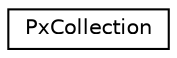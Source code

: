 digraph "Graphical Class Hierarchy"
{
  edge [fontname="Helvetica",fontsize="10",labelfontname="Helvetica",labelfontsize="10"];
  node [fontname="Helvetica",fontsize="10",shape=record];
  rankdir="LR";
  Node0 [label="PxCollection",height=0.2,width=0.4,color="black", fillcolor="white", style="filled",URL="$classPxCollection.html",tooltip="Collection class for serialization. "];
}
